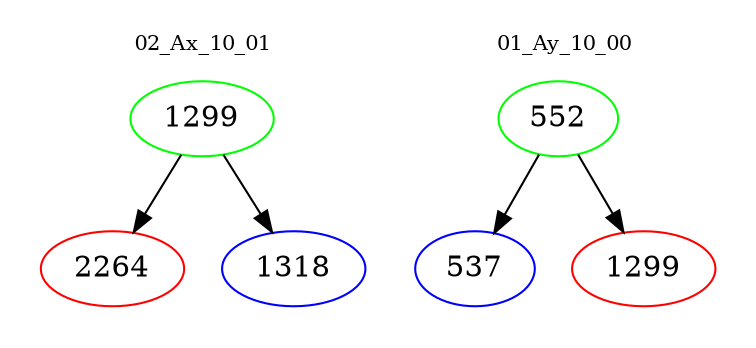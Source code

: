 digraph{
subgraph cluster_0 {
color = white
label = "02_Ax_10_01";
fontsize=10;
T0_1299 [label="1299", color="green"]
T0_1299 -> T0_2264 [color="black"]
T0_2264 [label="2264", color="red"]
T0_1299 -> T0_1318 [color="black"]
T0_1318 [label="1318", color="blue"]
}
subgraph cluster_1 {
color = white
label = "01_Ay_10_00";
fontsize=10;
T1_552 [label="552", color="green"]
T1_552 -> T1_537 [color="black"]
T1_537 [label="537", color="blue"]
T1_552 -> T1_1299 [color="black"]
T1_1299 [label="1299", color="red"]
}
}
